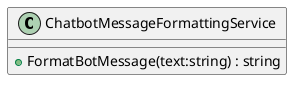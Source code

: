 @startuml
class ChatbotMessageFormattingService {
    + FormatBotMessage(text:string) : string
}
@enduml
